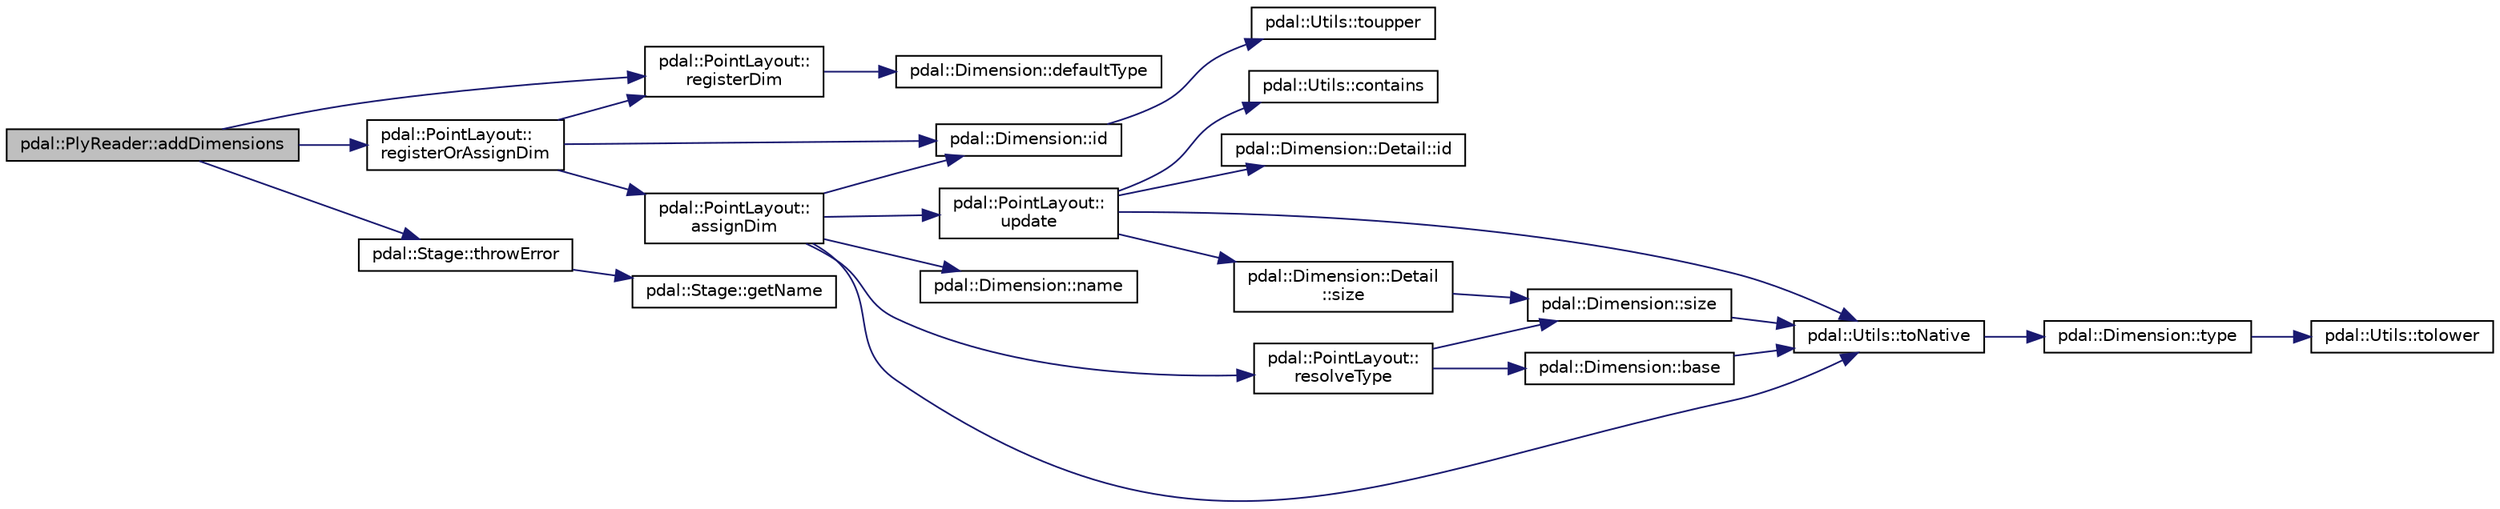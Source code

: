 digraph "pdal::PlyReader::addDimensions"
{
  edge [fontname="Helvetica",fontsize="10",labelfontname="Helvetica",labelfontsize="10"];
  node [fontname="Helvetica",fontsize="10",shape=record];
  rankdir="LR";
  Node1 [label="pdal::PlyReader::addDimensions",height=0.2,width=0.4,color="black", fillcolor="grey75", style="filled", fontcolor="black"];
  Node1 -> Node2 [color="midnightblue",fontsize="10",style="solid",fontname="Helvetica"];
  Node2 [label="pdal::PointLayout::\lregisterDim",height=0.2,width=0.4,color="black", fillcolor="white", style="filled",URL="$classpdal_1_1PointLayout.html#ac18a9b8b3dd23c601df823e84d90f61e"];
  Node2 -> Node3 [color="midnightblue",fontsize="10",style="solid",fontname="Helvetica"];
  Node3 [label="pdal::Dimension::defaultType",height=0.2,width=0.4,color="black", fillcolor="white", style="filled",URL="$namespacepdal_1_1Dimension.html#a9562a0d1c8e24bf903f1ccdd37b62d2f"];
  Node1 -> Node4 [color="midnightblue",fontsize="10",style="solid",fontname="Helvetica"];
  Node4 [label="pdal::PointLayout::\lregisterOrAssignDim",height=0.2,width=0.4,color="black", fillcolor="white", style="filled",URL="$classpdal_1_1PointLayout.html#a5eb18bf1cedb4bd97f5db6a094b10360"];
  Node4 -> Node5 [color="midnightblue",fontsize="10",style="solid",fontname="Helvetica"];
  Node5 [label="pdal::Dimension::id",height=0.2,width=0.4,color="black", fillcolor="white", style="filled",URL="$namespacepdal_1_1Dimension.html#a10b4c693e3bdbdf1a0eec8f4b008a291"];
  Node5 -> Node6 [color="midnightblue",fontsize="10",style="solid",fontname="Helvetica"];
  Node6 [label="pdal::Utils::toupper",height=0.2,width=0.4,color="black", fillcolor="white", style="filled",URL="$namespacepdal_1_1Utils.html#a28e3e2faff94b20f9908e77bc54ed983"];
  Node4 -> Node2 [color="midnightblue",fontsize="10",style="solid",fontname="Helvetica"];
  Node4 -> Node7 [color="midnightblue",fontsize="10",style="solid",fontname="Helvetica"];
  Node7 [label="pdal::PointLayout::\lassignDim",height=0.2,width=0.4,color="black", fillcolor="white", style="filled",URL="$classpdal_1_1PointLayout.html#a62c64539215e8136b502e025627657ca"];
  Node7 -> Node8 [color="midnightblue",fontsize="10",style="solid",fontname="Helvetica"];
  Node8 [label="pdal::Utils::toNative",height=0.2,width=0.4,color="black", fillcolor="white", style="filled",URL="$namespacepdal_1_1Utils.html#a59253304d0f929e3a3ea00f09636002f"];
  Node8 -> Node9 [color="midnightblue",fontsize="10",style="solid",fontname="Helvetica"];
  Node9 [label="pdal::Dimension::type",height=0.2,width=0.4,color="black", fillcolor="white", style="filled",URL="$namespacepdal_1_1Dimension.html#a880d689fed54aa3ded6f88c9e058c5d2"];
  Node9 -> Node10 [color="midnightblue",fontsize="10",style="solid",fontname="Helvetica"];
  Node10 [label="pdal::Utils::tolower",height=0.2,width=0.4,color="black", fillcolor="white", style="filled",URL="$namespacepdal_1_1Utils.html#a5268937cf695835e55392f752dc02cb2"];
  Node7 -> Node11 [color="midnightblue",fontsize="10",style="solid",fontname="Helvetica"];
  Node11 [label="pdal::PointLayout::\lresolveType",height=0.2,width=0.4,color="black", fillcolor="white", style="filled",URL="$classpdal_1_1PointLayout.html#aa1b5a748ef7b9467b4977606a7f61aa5"];
  Node11 -> Node12 [color="midnightblue",fontsize="10",style="solid",fontname="Helvetica"];
  Node12 [label="pdal::Dimension::base",height=0.2,width=0.4,color="black", fillcolor="white", style="filled",URL="$namespacepdal_1_1Dimension.html#ab9491687b8700d1db27e0aba1fcd7143"];
  Node12 -> Node8 [color="midnightblue",fontsize="10",style="solid",fontname="Helvetica"];
  Node11 -> Node13 [color="midnightblue",fontsize="10",style="solid",fontname="Helvetica"];
  Node13 [label="pdal::Dimension::size",height=0.2,width=0.4,color="black", fillcolor="white", style="filled",URL="$namespacepdal_1_1Dimension.html#acf81dae9d5946f3a941f9df154b2329b"];
  Node13 -> Node8 [color="midnightblue",fontsize="10",style="solid",fontname="Helvetica"];
  Node7 -> Node14 [color="midnightblue",fontsize="10",style="solid",fontname="Helvetica"];
  Node14 [label="pdal::PointLayout::\lupdate",height=0.2,width=0.4,color="black", fillcolor="white", style="filled",URL="$classpdal_1_1PointLayout.html#a63db6cc5de2aea2b949ee0c34e1d5501"];
  Node14 -> Node15 [color="midnightblue",fontsize="10",style="solid",fontname="Helvetica"];
  Node15 [label="pdal::Utils::contains",height=0.2,width=0.4,color="black", fillcolor="white", style="filled",URL="$namespacepdal_1_1Utils.html#a3e140e4c0c21d020c56c0b8d58b8cb5b"];
  Node14 -> Node16 [color="midnightblue",fontsize="10",style="solid",fontname="Helvetica"];
  Node16 [label="pdal::Dimension::Detail::id",height=0.2,width=0.4,color="black", fillcolor="white", style="filled",URL="$classpdal_1_1Dimension_1_1Detail.html#a549ea013da1958d0b9120987cb33e291"];
  Node14 -> Node8 [color="midnightblue",fontsize="10",style="solid",fontname="Helvetica"];
  Node14 -> Node17 [color="midnightblue",fontsize="10",style="solid",fontname="Helvetica"];
  Node17 [label="pdal::Dimension::Detail\l::size",height=0.2,width=0.4,color="black", fillcolor="white", style="filled",URL="$classpdal_1_1Dimension_1_1Detail.html#a320806a1cc878b5fdb10e178f27a4c61"];
  Node17 -> Node13 [color="midnightblue",fontsize="10",style="solid",fontname="Helvetica"];
  Node7 -> Node18 [color="midnightblue",fontsize="10",style="solid",fontname="Helvetica"];
  Node18 [label="pdal::Dimension::name",height=0.2,width=0.4,color="black", fillcolor="white", style="filled",URL="$namespacepdal_1_1Dimension.html#af3176b0b7e6b4be000317846cf7c2718"];
  Node7 -> Node5 [color="midnightblue",fontsize="10",style="solid",fontname="Helvetica"];
  Node1 -> Node19 [color="midnightblue",fontsize="10",style="solid",fontname="Helvetica"];
  Node19 [label="pdal::Stage::throwError",height=0.2,width=0.4,color="black", fillcolor="white", style="filled",URL="$classpdal_1_1Stage.html#abdbd1176da12dfd882d931a43290797f"];
  Node19 -> Node20 [color="midnightblue",fontsize="10",style="solid",fontname="Helvetica"];
  Node20 [label="pdal::Stage::getName",height=0.2,width=0.4,color="black", fillcolor="white", style="filled",URL="$classpdal_1_1Stage.html#a6c81d6fbbac17ebe4cd63806916cc750"];
}
